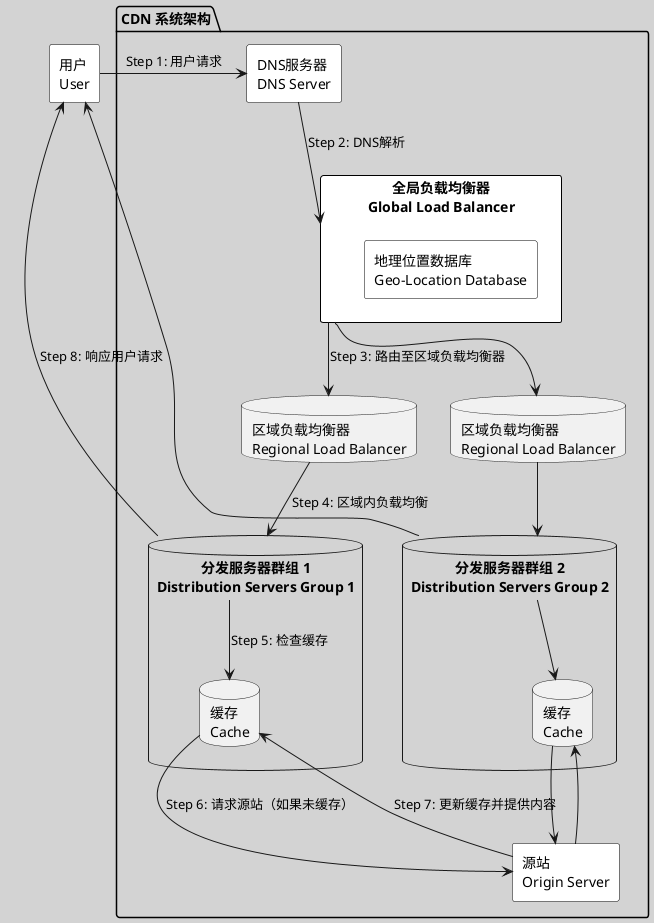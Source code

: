 @startuml
skinparam backgroundColor #D3D3D3
skinparam rectangle {
  BackgroundColor White
  BorderColor Black
  Shadowing false
}

package "CDN 系统架构" {
    RECTANGLE "源站\nOrigin Server" as Origin
    
    RECTANGLE "全局负载均衡器\nGlobal Load Balancer" as GLB {
        RECTANGLE "地理位置数据库\nGeo-Location Database" as GeoDB
    }
    
    DATABASE "区域负载均衡器\nRegional Load Balancer" as RLB1
    DATABASE "区域负载均衡器\nRegional Load Balancer" as RLB2
    
    DATABASE "分发服务器群组 1\nDistribution Servers Group 1" as DSG1 {
        DATABASE "缓存\nCache" as Cache1
    }
    
    DATABASE "分发服务器群组 2\nDistribution Servers Group 2" as DSG2 {
        DATABASE "缓存\nCache" as Cache2
    }

    RECTANGLE "DNS服务器\nDNS Server" as DNSServer

    DNSServer -down-> GLB : "Step 2: DNS解析"
    GLB -down-> RLB1 : "Step 3: 路由至区域负载均衡器"
    GLB -down-> RLB2
    RLB1 -down-> DSG1 : "Step 4: 区域内负载均衡"
    RLB2 -down-> DSG2
    DSG1 -down-> Cache1 : "Step 5: 检查缓存"
    DSG2 -down-> Cache2
    Cache1 -down-> Origin : "Step 6: 请求源站（如果未缓存）"
    Cache2 -down-> Origin
    Origin -up-> Cache1 : "Step 7: 更新缓存并提供内容"
    Origin -up-> Cache2
}

RECTANGLE "用户\nUser" as User
User -right-> DNSServer : "Step 1: 用户请求"
DSG1 -up-> User : "Step 8: 响应用户请求"
DSG2 -up-> User

@enduml
